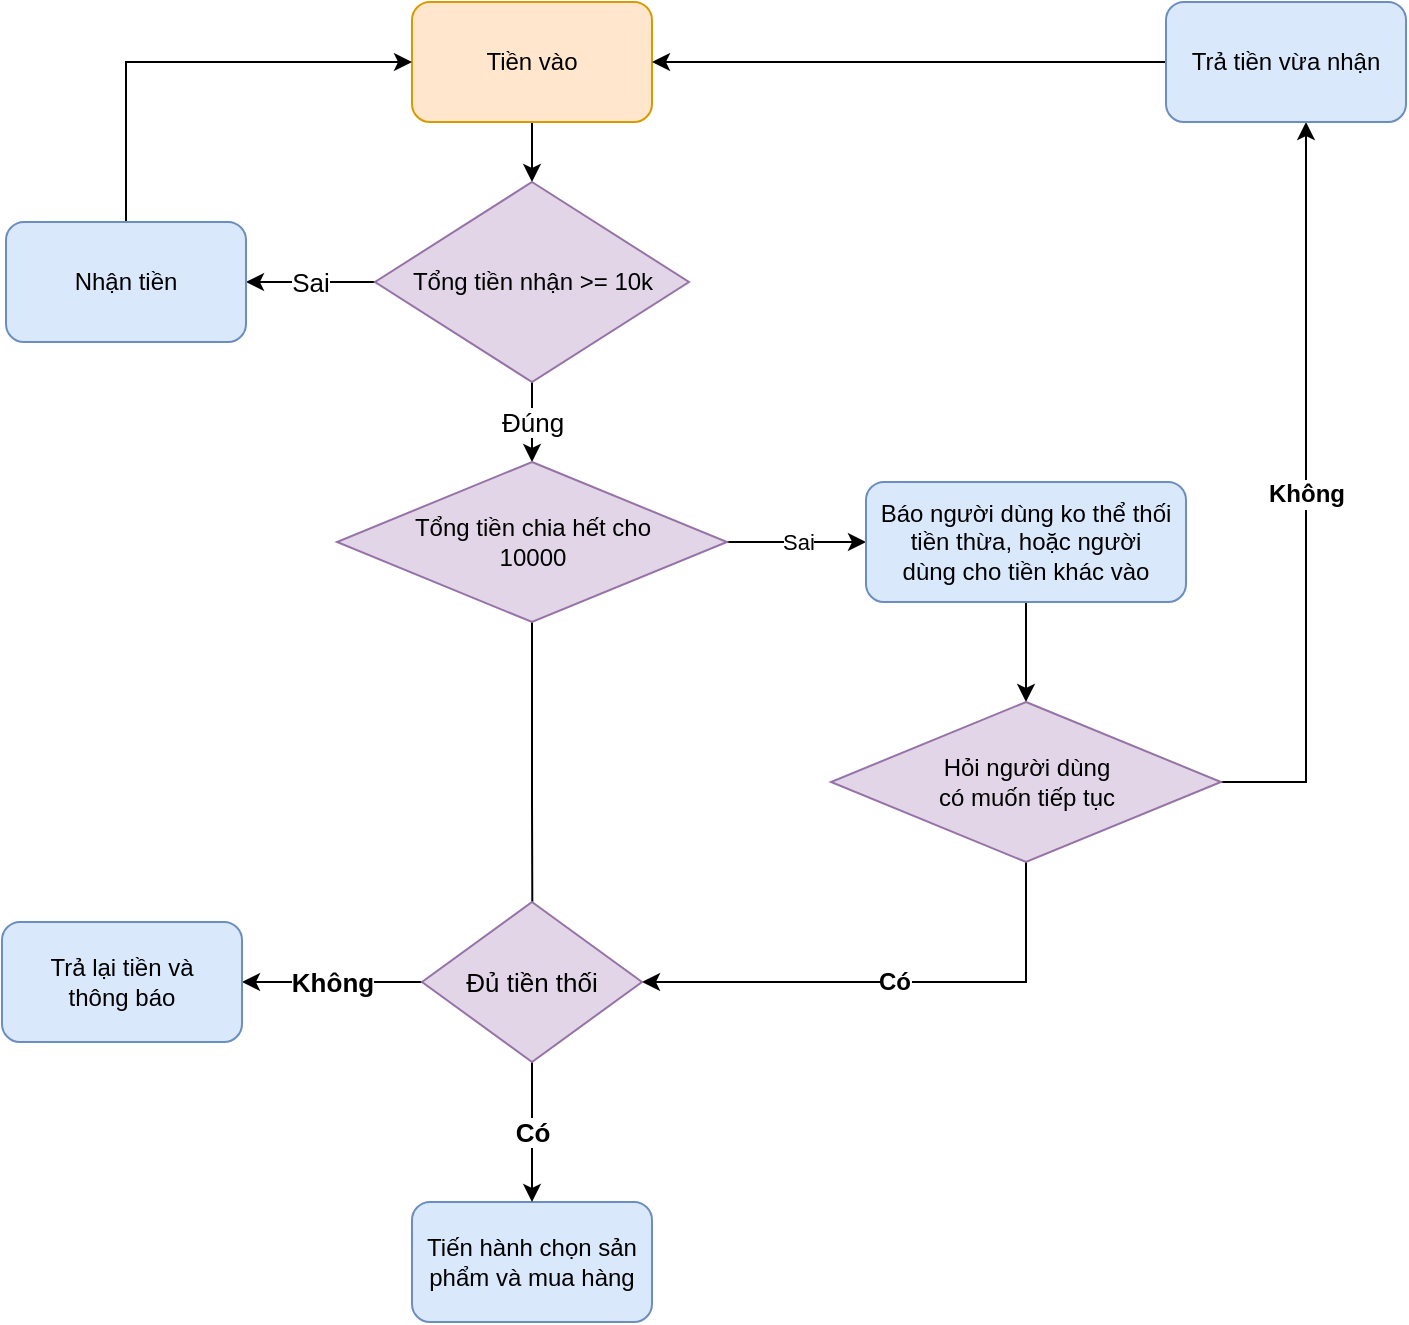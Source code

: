 <mxfile version="10.5.2" type="github"><diagram id="od1DL6aN8WAB8ByYDqEI" name="Page-1"><mxGraphModel dx="1162" dy="623" grid="1" gridSize="10" guides="1" tooltips="1" connect="1" arrows="1" fold="1" page="1" pageScale="1" pageWidth="827" pageHeight="1169" math="0" shadow="0"><root><mxCell id="0"/><mxCell id="1" parent="0"/><mxCell id="md2DlwXFVlXYbmLeQZ2N-5" style="edgeStyle=orthogonalEdgeStyle;rounded=0;orthogonalLoop=1;jettySize=auto;html=1;entryX=0.5;entryY=0;entryDx=0;entryDy=0;" edge="1" parent="1" source="md2DlwXFVlXYbmLeQZ2N-1" target="md2DlwXFVlXYbmLeQZ2N-3"><mxGeometry relative="1" as="geometry"/></mxCell><mxCell id="md2DlwXFVlXYbmLeQZ2N-1" value="Tiền vào" style="rounded=1;whiteSpace=wrap;html=1;fillColor=#ffe6cc;strokeColor=#d79b00;" vertex="1" parent="1"><mxGeometry x="353" y="180" width="120" height="60" as="geometry"/></mxCell><mxCell id="md2DlwXFVlXYbmLeQZ2N-10" style="edgeStyle=orthogonalEdgeStyle;rounded=0;orthogonalLoop=1;jettySize=auto;html=1;entryX=1;entryY=0.5;entryDx=0;entryDy=0;" edge="1" parent="1" source="md2DlwXFVlXYbmLeQZ2N-3" target="md2DlwXFVlXYbmLeQZ2N-9"><mxGeometry relative="1" as="geometry"/></mxCell><mxCell id="md2DlwXFVlXYbmLeQZ2N-12" value="Sai" style="text;html=1;resizable=0;points=[];align=center;verticalAlign=middle;labelBackgroundColor=#ffffff;fontSize=13;" vertex="1" connectable="0" parent="md2DlwXFVlXYbmLeQZ2N-10"><mxGeometry x="0.198" y="-1" relative="1" as="geometry"><mxPoint x="6" y="1" as="offset"/></mxGeometry></mxCell><mxCell id="md2DlwXFVlXYbmLeQZ2N-30" value="Đúng" style="edgeStyle=orthogonalEdgeStyle;rounded=0;orthogonalLoop=1;jettySize=auto;html=1;entryX=0.5;entryY=0;entryDx=0;entryDy=0;fontSize=13;" edge="1" parent="1" source="md2DlwXFVlXYbmLeQZ2N-3" target="md2DlwXFVlXYbmLeQZ2N-13"><mxGeometry relative="1" as="geometry"/></mxCell><mxCell id="md2DlwXFVlXYbmLeQZ2N-3" value="Tổng tiền nhận &amp;gt;= 10k" style="rhombus;whiteSpace=wrap;html=1;fillColor=#e1d5e7;strokeColor=#9673a6;" vertex="1" parent="1"><mxGeometry x="334.5" y="270" width="157" height="100" as="geometry"/></mxCell><mxCell id="md2DlwXFVlXYbmLeQZ2N-11" style="edgeStyle=orthogonalEdgeStyle;rounded=0;orthogonalLoop=1;jettySize=auto;html=1;entryX=0;entryY=0.5;entryDx=0;entryDy=0;" edge="1" parent="1" source="md2DlwXFVlXYbmLeQZ2N-9" target="md2DlwXFVlXYbmLeQZ2N-1"><mxGeometry relative="1" as="geometry"><Array as="points"><mxPoint x="210" y="210"/></Array></mxGeometry></mxCell><mxCell id="md2DlwXFVlXYbmLeQZ2N-9" value="Nhận tiền" style="rounded=1;whiteSpace=wrap;html=1;fillColor=#dae8fc;strokeColor=#6c8ebf;" vertex="1" parent="1"><mxGeometry x="150" y="290" width="120" height="60" as="geometry"/></mxCell><mxCell id="md2DlwXFVlXYbmLeQZ2N-16" value="Sai" style="edgeStyle=orthogonalEdgeStyle;rounded=0;orthogonalLoop=1;jettySize=auto;html=1;entryX=0;entryY=0.5;entryDx=0;entryDy=0;" edge="1" parent="1" source="md2DlwXFVlXYbmLeQZ2N-13" target="md2DlwXFVlXYbmLeQZ2N-14"><mxGeometry relative="1" as="geometry"/></mxCell><mxCell id="md2DlwXFVlXYbmLeQZ2N-33" style="edgeStyle=orthogonalEdgeStyle;rounded=0;orthogonalLoop=1;jettySize=auto;html=1;entryX=0.5;entryY=0;entryDx=0;entryDy=0;fontSize=13;" edge="1" parent="1" source="md2DlwXFVlXYbmLeQZ2N-13"><mxGeometry relative="1" as="geometry"><mxPoint x="413.286" y="670.143" as="targetPoint"/></mxGeometry></mxCell><mxCell id="md2DlwXFVlXYbmLeQZ2N-13" value="Tổng tiền chia hết cho &lt;br&gt;10000" style="rhombus;whiteSpace=wrap;html=1;fillColor=#e1d5e7;strokeColor=#9673a6;" vertex="1" parent="1"><mxGeometry x="315.5" y="410" width="195" height="80" as="geometry"/></mxCell><mxCell id="md2DlwXFVlXYbmLeQZ2N-17" style="edgeStyle=orthogonalEdgeStyle;rounded=0;orthogonalLoop=1;jettySize=auto;html=1;entryX=0.5;entryY=0;entryDx=0;entryDy=0;" edge="1" parent="1" source="md2DlwXFVlXYbmLeQZ2N-14" target="md2DlwXFVlXYbmLeQZ2N-15"><mxGeometry relative="1" as="geometry"/></mxCell><mxCell id="md2DlwXFVlXYbmLeQZ2N-14" value="Báo người dùng ko thể thối tiền thừa, hoặc người &lt;br&gt;dùng cho tiền khác vào" style="rounded=1;whiteSpace=wrap;html=1;fillColor=#dae8fc;strokeColor=#6c8ebf;" vertex="1" parent="1"><mxGeometry x="580" y="420" width="160" height="60" as="geometry"/></mxCell><mxCell id="md2DlwXFVlXYbmLeQZ2N-22" value="Có" style="edgeStyle=orthogonalEdgeStyle;rounded=0;orthogonalLoop=1;jettySize=auto;html=1;entryX=1;entryY=0.5;entryDx=0;entryDy=0;fontSize=12;fontStyle=1" edge="1" parent="1" source="md2DlwXFVlXYbmLeQZ2N-15" target="md2DlwXFVlXYbmLeQZ2N-35"><mxGeometry relative="1" as="geometry"><mxPoint x="473.286" y="699.857" as="targetPoint"/><Array as="points"><mxPoint x="660" y="670"/></Array></mxGeometry></mxCell><mxCell id="md2DlwXFVlXYbmLeQZ2N-27" value="Không" style="edgeStyle=orthogonalEdgeStyle;rounded=0;orthogonalLoop=1;jettySize=auto;html=1;fontSize=12;fontStyle=1" edge="1" parent="1" source="md2DlwXFVlXYbmLeQZ2N-15" target="md2DlwXFVlXYbmLeQZ2N-24"><mxGeometry relative="1" as="geometry"><Array as="points"><mxPoint x="800" y="570"/></Array></mxGeometry></mxCell><mxCell id="md2DlwXFVlXYbmLeQZ2N-15" value="Hỏi người dùng&lt;br&gt;có muốn tiếp tục&lt;br&gt;" style="rhombus;whiteSpace=wrap;html=1;fillColor=#e1d5e7;strokeColor=#9673a6;" vertex="1" parent="1"><mxGeometry x="562.5" y="530" width="195" height="80" as="geometry"/></mxCell><mxCell id="md2DlwXFVlXYbmLeQZ2N-31" style="edgeStyle=orthogonalEdgeStyle;rounded=0;orthogonalLoop=1;jettySize=auto;html=1;entryX=1;entryY=0.5;entryDx=0;entryDy=0;fontSize=13;" edge="1" parent="1" source="md2DlwXFVlXYbmLeQZ2N-24" target="md2DlwXFVlXYbmLeQZ2N-1"><mxGeometry relative="1" as="geometry"><Array as="points"><mxPoint x="650" y="210"/></Array></mxGeometry></mxCell><mxCell id="md2DlwXFVlXYbmLeQZ2N-24" value="Trả tiền vừa nhận" style="rounded=1;whiteSpace=wrap;html=1;fillColor=#dae8fc;strokeColor=#6c8ebf;" vertex="1" parent="1"><mxGeometry x="730" y="180" width="120" height="60" as="geometry"/></mxCell><mxCell id="md2DlwXFVlXYbmLeQZ2N-34" value="Tiến hành chọn sản phẩm và mua hàng" style="rounded=1;whiteSpace=wrap;html=1;fillColor=#dae8fc;strokeColor=#6c8ebf;" vertex="1" parent="1"><mxGeometry x="353" y="780" width="120" height="60" as="geometry"/></mxCell><mxCell id="md2DlwXFVlXYbmLeQZ2N-36" value="Có" style="edgeStyle=orthogonalEdgeStyle;rounded=0;orthogonalLoop=1;jettySize=auto;html=1;entryX=0.5;entryY=0;entryDx=0;entryDy=0;fontSize=13;fontStyle=1" edge="1" parent="1" source="md2DlwXFVlXYbmLeQZ2N-35" target="md2DlwXFVlXYbmLeQZ2N-34"><mxGeometry relative="1" as="geometry"/></mxCell><mxCell id="md2DlwXFVlXYbmLeQZ2N-38" value="Không" style="edgeStyle=orthogonalEdgeStyle;rounded=0;orthogonalLoop=1;jettySize=auto;html=1;fontSize=13;entryX=1;entryY=0.5;entryDx=0;entryDy=0;fontStyle=1" edge="1" parent="1" source="md2DlwXFVlXYbmLeQZ2N-35" target="md2DlwXFVlXYbmLeQZ2N-39"><mxGeometry relative="1" as="geometry"><mxPoint x="298" y="670" as="targetPoint"/></mxGeometry></mxCell><mxCell id="md2DlwXFVlXYbmLeQZ2N-35" value="Đủ tiền thối" style="rhombus;whiteSpace=wrap;html=1;fontSize=13;fillColor=#e1d5e7;strokeColor=#9673a6;" vertex="1" parent="1"><mxGeometry x="358" y="630" width="110" height="80" as="geometry"/></mxCell><mxCell id="md2DlwXFVlXYbmLeQZ2N-39" value="Trả lại tiền và &lt;br&gt;thông báo" style="rounded=1;whiteSpace=wrap;html=1;fillColor=#dae8fc;strokeColor=#6c8ebf;" vertex="1" parent="1"><mxGeometry x="148" y="640" width="120" height="60" as="geometry"/></mxCell></root></mxGraphModel></diagram></mxfile>